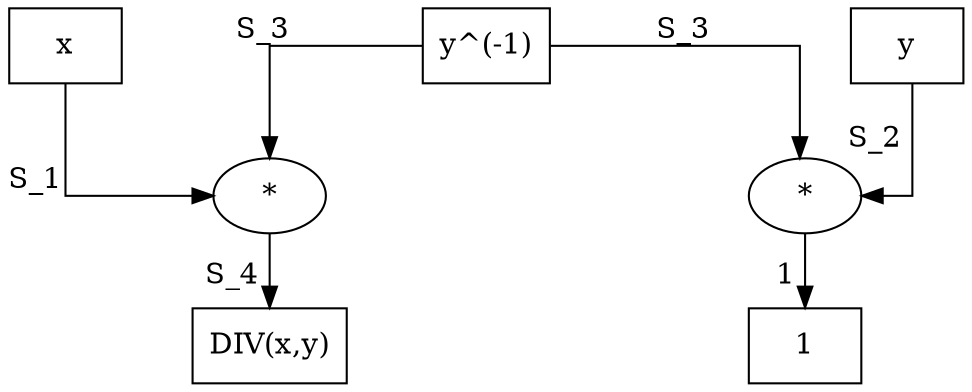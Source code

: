digraph BTDIV {
	graph [center=true,
		forcelabels=true,
		nodesep=2.0,
		splines=ortho
	];
	n1	[label=x,
		shape=box];
	n6	[label="*"];
	n1 -> n6	[xlabel="S_1 "];
	n7	[label="DIV(x,y)",
		shape=box];
	n6 -> n7	[xlabel="S_4 "];
	n2	[label=y,
		shape=box];
	n4	[label="*"];
	n2 -> n4	[xlabel="S_2 "];
	n5	[label=1,
		shape=box];
	n4 -> n5	[xlabel="1 "];
	n3	[label="y^(-1)",
		shape=box];
	n3 -> n6	[xlabel="S_3 "];
	n3 -> n4	[xlabel="S_3 "];
}
